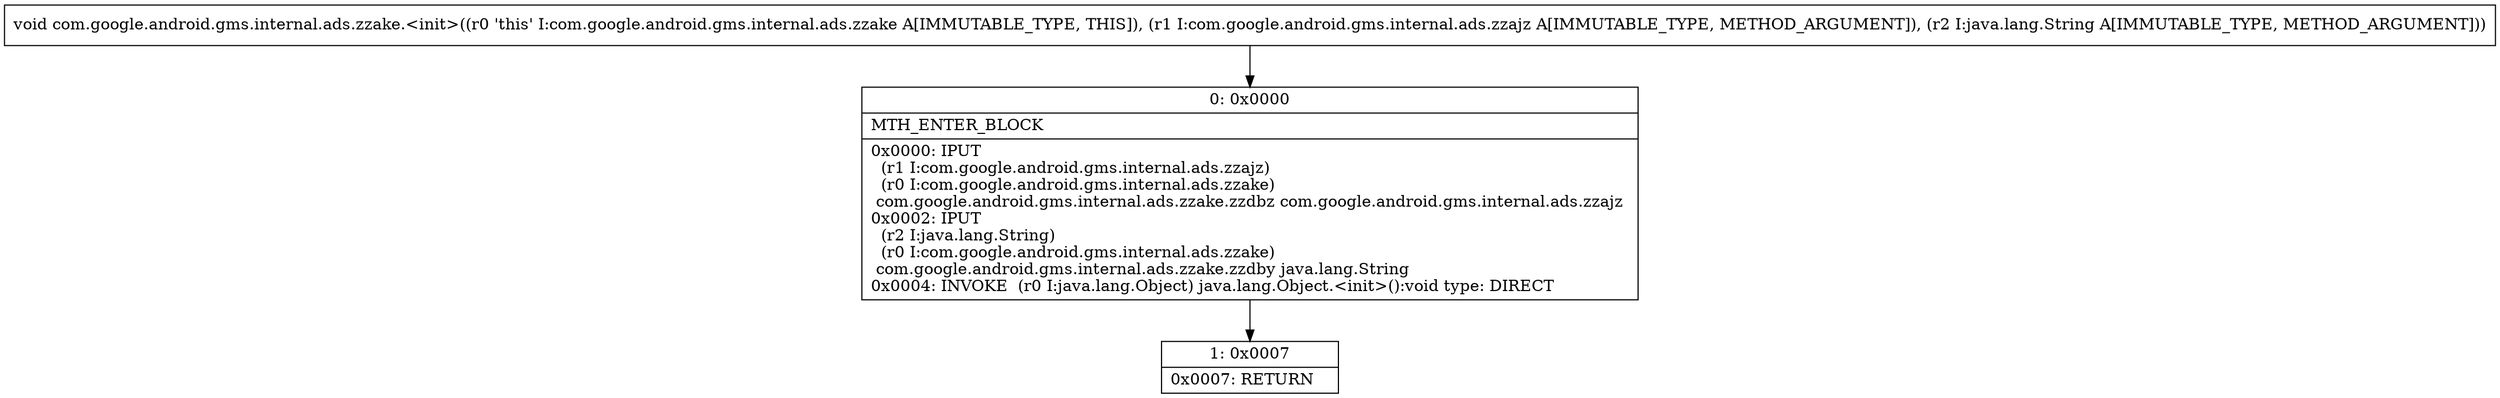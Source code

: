 digraph "CFG forcom.google.android.gms.internal.ads.zzake.\<init\>(Lcom\/google\/android\/gms\/internal\/ads\/zzajz;Ljava\/lang\/String;)V" {
Node_0 [shape=record,label="{0\:\ 0x0000|MTH_ENTER_BLOCK\l|0x0000: IPUT  \l  (r1 I:com.google.android.gms.internal.ads.zzajz)\l  (r0 I:com.google.android.gms.internal.ads.zzake)\l com.google.android.gms.internal.ads.zzake.zzdbz com.google.android.gms.internal.ads.zzajz \l0x0002: IPUT  \l  (r2 I:java.lang.String)\l  (r0 I:com.google.android.gms.internal.ads.zzake)\l com.google.android.gms.internal.ads.zzake.zzdby java.lang.String \l0x0004: INVOKE  (r0 I:java.lang.Object) java.lang.Object.\<init\>():void type: DIRECT \l}"];
Node_1 [shape=record,label="{1\:\ 0x0007|0x0007: RETURN   \l}"];
MethodNode[shape=record,label="{void com.google.android.gms.internal.ads.zzake.\<init\>((r0 'this' I:com.google.android.gms.internal.ads.zzake A[IMMUTABLE_TYPE, THIS]), (r1 I:com.google.android.gms.internal.ads.zzajz A[IMMUTABLE_TYPE, METHOD_ARGUMENT]), (r2 I:java.lang.String A[IMMUTABLE_TYPE, METHOD_ARGUMENT])) }"];
MethodNode -> Node_0;
Node_0 -> Node_1;
}

